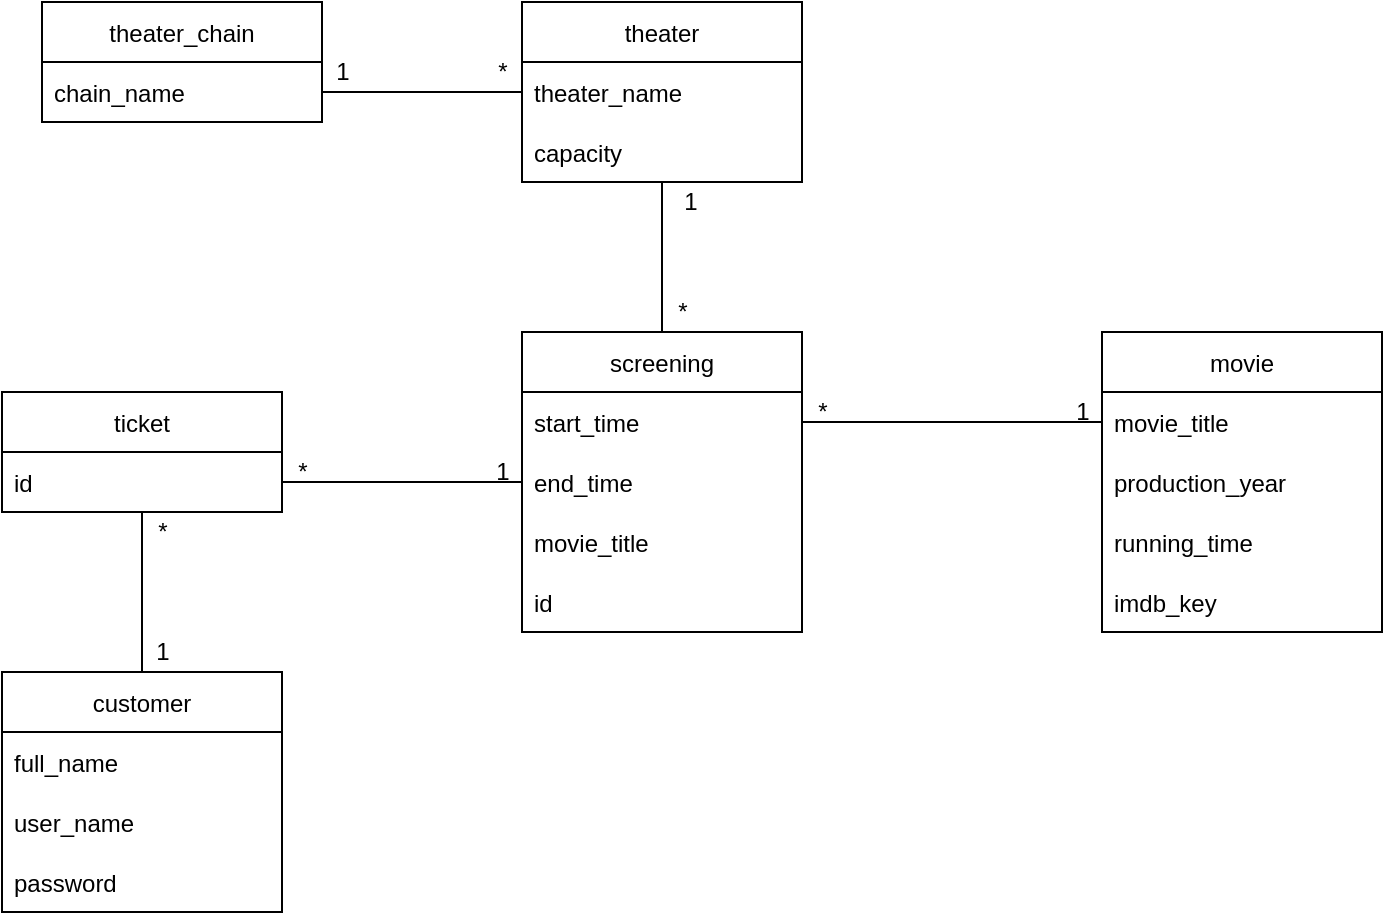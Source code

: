 <mxfile version="16.4.8" type="device"><diagram id="juv52MMHf7dS-MZMdBVi" name="Page-1"><mxGraphModel dx="847" dy="546" grid="1" gridSize="10" guides="1" tooltips="1" connect="1" arrows="1" fold="1" page="1" pageScale="1" pageWidth="827" pageHeight="1169" math="0" shadow="0"><root><mxCell id="0"/><mxCell id="1" parent="0"/><mxCell id="J2_U3OxGbu_UA2v4sLJk-2" value="theater_chain" style="swimlane;fontStyle=0;childLayout=stackLayout;horizontal=1;startSize=30;horizontalStack=0;resizeParent=1;resizeParentMax=0;resizeLast=0;collapsible=1;marginBottom=0;" vertex="1" parent="1"><mxGeometry x="100" y="105" width="140" height="60" as="geometry"/></mxCell><mxCell id="J2_U3OxGbu_UA2v4sLJk-27" value="chain_name" style="text;strokeColor=none;fillColor=none;align=left;verticalAlign=middle;spacingLeft=4;spacingRight=4;overflow=hidden;points=[[0,0.5],[1,0.5]];portConstraint=eastwest;rotatable=0;" vertex="1" parent="J2_U3OxGbu_UA2v4sLJk-2"><mxGeometry y="30" width="140" height="30" as="geometry"/></mxCell><mxCell id="J2_U3OxGbu_UA2v4sLJk-11" value="" style="endArrow=none;html=1;rounded=0;entryX=0;entryY=0.5;entryDx=0;entryDy=0;exitX=1;exitY=0.5;exitDx=0;exitDy=0;" edge="1" parent="1" source="J2_U3OxGbu_UA2v4sLJk-27"><mxGeometry width="50" height="50" relative="1" as="geometry"><mxPoint x="390" y="380" as="sourcePoint"/><mxPoint x="340" y="150" as="targetPoint"/><Array as="points"/></mxGeometry></mxCell><mxCell id="J2_U3OxGbu_UA2v4sLJk-12" value="1" style="text;html=1;align=center;verticalAlign=middle;resizable=0;points=[];autosize=1;strokeColor=none;fillColor=none;" vertex="1" parent="1"><mxGeometry x="240" y="130" width="20" height="20" as="geometry"/></mxCell><mxCell id="J2_U3OxGbu_UA2v4sLJk-13" value="*" style="text;html=1;align=center;verticalAlign=middle;resizable=0;points=[];autosize=1;strokeColor=none;fillColor=none;" vertex="1" parent="1"><mxGeometry x="320" y="130" width="20" height="20" as="geometry"/></mxCell><mxCell id="J2_U3OxGbu_UA2v4sLJk-14" value="screening" style="swimlane;fontStyle=0;childLayout=stackLayout;horizontal=1;startSize=30;horizontalStack=0;resizeParent=1;resizeParentMax=0;resizeLast=0;collapsible=1;marginBottom=0;" vertex="1" parent="1"><mxGeometry x="340" y="270" width="140" height="150" as="geometry"/></mxCell><mxCell id="J2_U3OxGbu_UA2v4sLJk-15" value="start_time    " style="text;strokeColor=none;fillColor=none;align=left;verticalAlign=middle;spacingLeft=4;spacingRight=4;overflow=hidden;points=[[0,0.5],[1,0.5]];portConstraint=eastwest;rotatable=0;" vertex="1" parent="J2_U3OxGbu_UA2v4sLJk-14"><mxGeometry y="30" width="140" height="30" as="geometry"/></mxCell><mxCell id="J2_U3OxGbu_UA2v4sLJk-16" value="end_time " style="text;strokeColor=none;fillColor=none;align=left;verticalAlign=middle;spacingLeft=4;spacingRight=4;overflow=hidden;points=[[0,0.5],[1,0.5]];portConstraint=eastwest;rotatable=0;" vertex="1" parent="J2_U3OxGbu_UA2v4sLJk-14"><mxGeometry y="60" width="140" height="30" as="geometry"/></mxCell><mxCell id="J2_U3OxGbu_UA2v4sLJk-17" value="movie_title" style="text;strokeColor=none;fillColor=none;align=left;verticalAlign=middle;spacingLeft=4;spacingRight=4;overflow=hidden;points=[[0,0.5],[1,0.5]];portConstraint=eastwest;rotatable=0;" vertex="1" parent="J2_U3OxGbu_UA2v4sLJk-14"><mxGeometry y="90" width="140" height="30" as="geometry"/></mxCell><mxCell id="J2_U3OxGbu_UA2v4sLJk-55" value="id" style="text;strokeColor=none;fillColor=none;align=left;verticalAlign=middle;spacingLeft=4;spacingRight=4;overflow=hidden;points=[[0,0.5],[1,0.5]];portConstraint=eastwest;rotatable=0;" vertex="1" parent="J2_U3OxGbu_UA2v4sLJk-14"><mxGeometry y="120" width="140" height="30" as="geometry"/></mxCell><mxCell id="J2_U3OxGbu_UA2v4sLJk-18" value="movie" style="swimlane;fontStyle=0;childLayout=stackLayout;horizontal=1;startSize=30;horizontalStack=0;resizeParent=1;resizeParentMax=0;resizeLast=0;collapsible=1;marginBottom=0;" vertex="1" parent="1"><mxGeometry x="630" y="270" width="140" height="150" as="geometry"/></mxCell><mxCell id="J2_U3OxGbu_UA2v4sLJk-19" value="movie_title" style="text;strokeColor=none;fillColor=none;align=left;verticalAlign=middle;spacingLeft=4;spacingRight=4;overflow=hidden;points=[[0,0.5],[1,0.5]];portConstraint=eastwest;rotatable=0;" vertex="1" parent="J2_U3OxGbu_UA2v4sLJk-18"><mxGeometry y="30" width="140" height="30" as="geometry"/></mxCell><mxCell id="J2_U3OxGbu_UA2v4sLJk-20" value="production_year" style="text;strokeColor=none;fillColor=none;align=left;verticalAlign=middle;spacingLeft=4;spacingRight=4;overflow=hidden;points=[[0,0.5],[1,0.5]];portConstraint=eastwest;rotatable=0;" vertex="1" parent="J2_U3OxGbu_UA2v4sLJk-18"><mxGeometry y="60" width="140" height="30" as="geometry"/></mxCell><mxCell id="J2_U3OxGbu_UA2v4sLJk-28" value="running_time" style="text;strokeColor=none;fillColor=none;align=left;verticalAlign=middle;spacingLeft=4;spacingRight=4;overflow=hidden;points=[[0,0.5],[1,0.5]];portConstraint=eastwest;rotatable=0;" vertex="1" parent="J2_U3OxGbu_UA2v4sLJk-18"><mxGeometry y="90" width="140" height="30" as="geometry"/></mxCell><mxCell id="J2_U3OxGbu_UA2v4sLJk-21" value="imdb_key" style="text;strokeColor=none;fillColor=none;align=left;verticalAlign=middle;spacingLeft=4;spacingRight=4;overflow=hidden;points=[[0,0.5],[1,0.5]];portConstraint=eastwest;rotatable=0;" vertex="1" parent="J2_U3OxGbu_UA2v4sLJk-18"><mxGeometry y="120" width="140" height="30" as="geometry"/></mxCell><mxCell id="J2_U3OxGbu_UA2v4sLJk-29" value="ticket" style="swimlane;fontStyle=0;childLayout=stackLayout;horizontal=1;startSize=30;horizontalStack=0;resizeParent=1;resizeParentMax=0;resizeLast=0;collapsible=1;marginBottom=0;" vertex="1" parent="1"><mxGeometry x="80" y="300" width="140" height="60" as="geometry"/></mxCell><mxCell id="J2_U3OxGbu_UA2v4sLJk-30" value="id" style="text;strokeColor=none;fillColor=none;align=left;verticalAlign=middle;spacingLeft=4;spacingRight=4;overflow=hidden;points=[[0,0.5],[1,0.5]];portConstraint=eastwest;rotatable=0;" vertex="1" parent="J2_U3OxGbu_UA2v4sLJk-29"><mxGeometry y="30" width="140" height="30" as="geometry"/></mxCell><mxCell id="J2_U3OxGbu_UA2v4sLJk-33" value="" style="endArrow=none;html=1;rounded=0;exitX=0;exitY=0.5;exitDx=0;exitDy=0;" edge="1" parent="1" source="J2_U3OxGbu_UA2v4sLJk-16" target="J2_U3OxGbu_UA2v4sLJk-30"><mxGeometry width="50" height="50" relative="1" as="geometry"><mxPoint x="370" y="330" as="sourcePoint"/><mxPoint x="420" y="280" as="targetPoint"/></mxGeometry></mxCell><mxCell id="J2_U3OxGbu_UA2v4sLJk-34" value="*" style="text;html=1;align=center;verticalAlign=middle;resizable=0;points=[];autosize=1;strokeColor=none;fillColor=none;" vertex="1" parent="1"><mxGeometry x="220" y="330" width="20" height="20" as="geometry"/></mxCell><mxCell id="J2_U3OxGbu_UA2v4sLJk-35" value="1" style="text;html=1;align=center;verticalAlign=middle;resizable=0;points=[];autosize=1;strokeColor=none;fillColor=none;" vertex="1" parent="1"><mxGeometry x="320" y="330" width="20" height="20" as="geometry"/></mxCell><mxCell id="J2_U3OxGbu_UA2v4sLJk-36" value="" style="endArrow=none;html=1;rounded=0;exitX=1;exitY=0.5;exitDx=0;exitDy=0;" edge="1" parent="1" source="J2_U3OxGbu_UA2v4sLJk-15" target="J2_U3OxGbu_UA2v4sLJk-19"><mxGeometry width="50" height="50" relative="1" as="geometry"><mxPoint x="370" y="330" as="sourcePoint"/><mxPoint x="420" y="280" as="targetPoint"/></mxGeometry></mxCell><mxCell id="J2_U3OxGbu_UA2v4sLJk-37" value="*" style="text;html=1;align=center;verticalAlign=middle;resizable=0;points=[];autosize=1;strokeColor=none;fillColor=none;" vertex="1" parent="1"><mxGeometry x="480" y="300" width="20" height="20" as="geometry"/></mxCell><mxCell id="J2_U3OxGbu_UA2v4sLJk-38" value="1" style="text;html=1;align=center;verticalAlign=middle;resizable=0;points=[];autosize=1;strokeColor=none;fillColor=none;" vertex="1" parent="1"><mxGeometry x="610" y="300" width="20" height="20" as="geometry"/></mxCell><mxCell id="J2_U3OxGbu_UA2v4sLJk-39" value="customer" style="swimlane;fontStyle=0;childLayout=stackLayout;horizontal=1;startSize=30;horizontalStack=0;resizeParent=1;resizeParentMax=0;resizeLast=0;collapsible=1;marginBottom=0;" vertex="1" parent="1"><mxGeometry x="80" y="440" width="140" height="120" as="geometry"/></mxCell><mxCell id="J2_U3OxGbu_UA2v4sLJk-44" value="full_name" style="text;strokeColor=none;fillColor=none;align=left;verticalAlign=middle;spacingLeft=4;spacingRight=4;overflow=hidden;points=[[0,0.5],[1,0.5]];portConstraint=eastwest;rotatable=0;" vertex="1" parent="J2_U3OxGbu_UA2v4sLJk-39"><mxGeometry y="30" width="140" height="30" as="geometry"/></mxCell><mxCell id="J2_U3OxGbu_UA2v4sLJk-41" value="user_name" style="text;strokeColor=none;fillColor=none;align=left;verticalAlign=middle;spacingLeft=4;spacingRight=4;overflow=hidden;points=[[0,0.5],[1,0.5]];portConstraint=eastwest;rotatable=0;" vertex="1" parent="J2_U3OxGbu_UA2v4sLJk-39"><mxGeometry y="60" width="140" height="30" as="geometry"/></mxCell><mxCell id="J2_U3OxGbu_UA2v4sLJk-42" value="password" style="text;strokeColor=none;fillColor=none;align=left;verticalAlign=middle;spacingLeft=4;spacingRight=4;overflow=hidden;points=[[0,0.5],[1,0.5]];portConstraint=eastwest;rotatable=0;" vertex="1" parent="J2_U3OxGbu_UA2v4sLJk-39"><mxGeometry y="90" width="140" height="30" as="geometry"/></mxCell><mxCell id="J2_U3OxGbu_UA2v4sLJk-43" value="" style="endArrow=none;html=1;rounded=0;exitX=0.5;exitY=0;exitDx=0;exitDy=0;" edge="1" parent="1" source="J2_U3OxGbu_UA2v4sLJk-39" target="J2_U3OxGbu_UA2v4sLJk-30"><mxGeometry width="50" height="50" relative="1" as="geometry"><mxPoint x="370" y="330" as="sourcePoint"/><mxPoint x="420" y="280" as="targetPoint"/></mxGeometry></mxCell><mxCell id="J2_U3OxGbu_UA2v4sLJk-45" value="*" style="text;html=1;align=center;verticalAlign=middle;resizable=0;points=[];autosize=1;strokeColor=none;fillColor=none;" vertex="1" parent="1"><mxGeometry x="150" y="360" width="20" height="20" as="geometry"/></mxCell><mxCell id="J2_U3OxGbu_UA2v4sLJk-46" value="1" style="text;html=1;align=center;verticalAlign=middle;resizable=0;points=[];autosize=1;strokeColor=none;fillColor=none;" vertex="1" parent="1"><mxGeometry x="150" y="420" width="20" height="20" as="geometry"/></mxCell><mxCell id="J2_U3OxGbu_UA2v4sLJk-47" value="" style="endArrow=none;html=1;rounded=0;" edge="1" parent="1" source="J2_U3OxGbu_UA2v4sLJk-14" target="J2_U3OxGbu_UA2v4sLJk-54"><mxGeometry width="50" height="50" relative="1" as="geometry"><mxPoint x="370" y="340" as="sourcePoint"/><mxPoint x="410" y="220" as="targetPoint"/></mxGeometry></mxCell><mxCell id="J2_U3OxGbu_UA2v4sLJk-48" value="1" style="text;html=1;align=center;verticalAlign=middle;resizable=0;points=[];autosize=1;strokeColor=none;fillColor=none;" vertex="1" parent="1"><mxGeometry x="414" y="195" width="20" height="20" as="geometry"/></mxCell><mxCell id="J2_U3OxGbu_UA2v4sLJk-49" value="*" style="text;html=1;align=center;verticalAlign=middle;resizable=0;points=[];autosize=1;strokeColor=none;fillColor=none;" vertex="1" parent="1"><mxGeometry x="410" y="250" width="20" height="20" as="geometry"/></mxCell><mxCell id="J2_U3OxGbu_UA2v4sLJk-51" value="theater" style="swimlane;fontStyle=0;childLayout=stackLayout;horizontal=1;startSize=30;horizontalStack=0;resizeParent=1;resizeParentMax=0;resizeLast=0;collapsible=1;marginBottom=0;" vertex="1" parent="1"><mxGeometry x="340" y="105" width="140" height="90" as="geometry"/></mxCell><mxCell id="J2_U3OxGbu_UA2v4sLJk-52" value="theater_name" style="text;strokeColor=none;fillColor=none;align=left;verticalAlign=middle;spacingLeft=4;spacingRight=4;overflow=hidden;points=[[0,0.5],[1,0.5]];portConstraint=eastwest;rotatable=0;" vertex="1" parent="J2_U3OxGbu_UA2v4sLJk-51"><mxGeometry y="30" width="140" height="30" as="geometry"/></mxCell><mxCell id="J2_U3OxGbu_UA2v4sLJk-54" value="capacity" style="text;strokeColor=none;fillColor=none;align=left;verticalAlign=middle;spacingLeft=4;spacingRight=4;overflow=hidden;points=[[0,0.5],[1,0.5]];portConstraint=eastwest;rotatable=0;" vertex="1" parent="J2_U3OxGbu_UA2v4sLJk-51"><mxGeometry y="60" width="140" height="30" as="geometry"/></mxCell></root></mxGraphModel></diagram></mxfile>